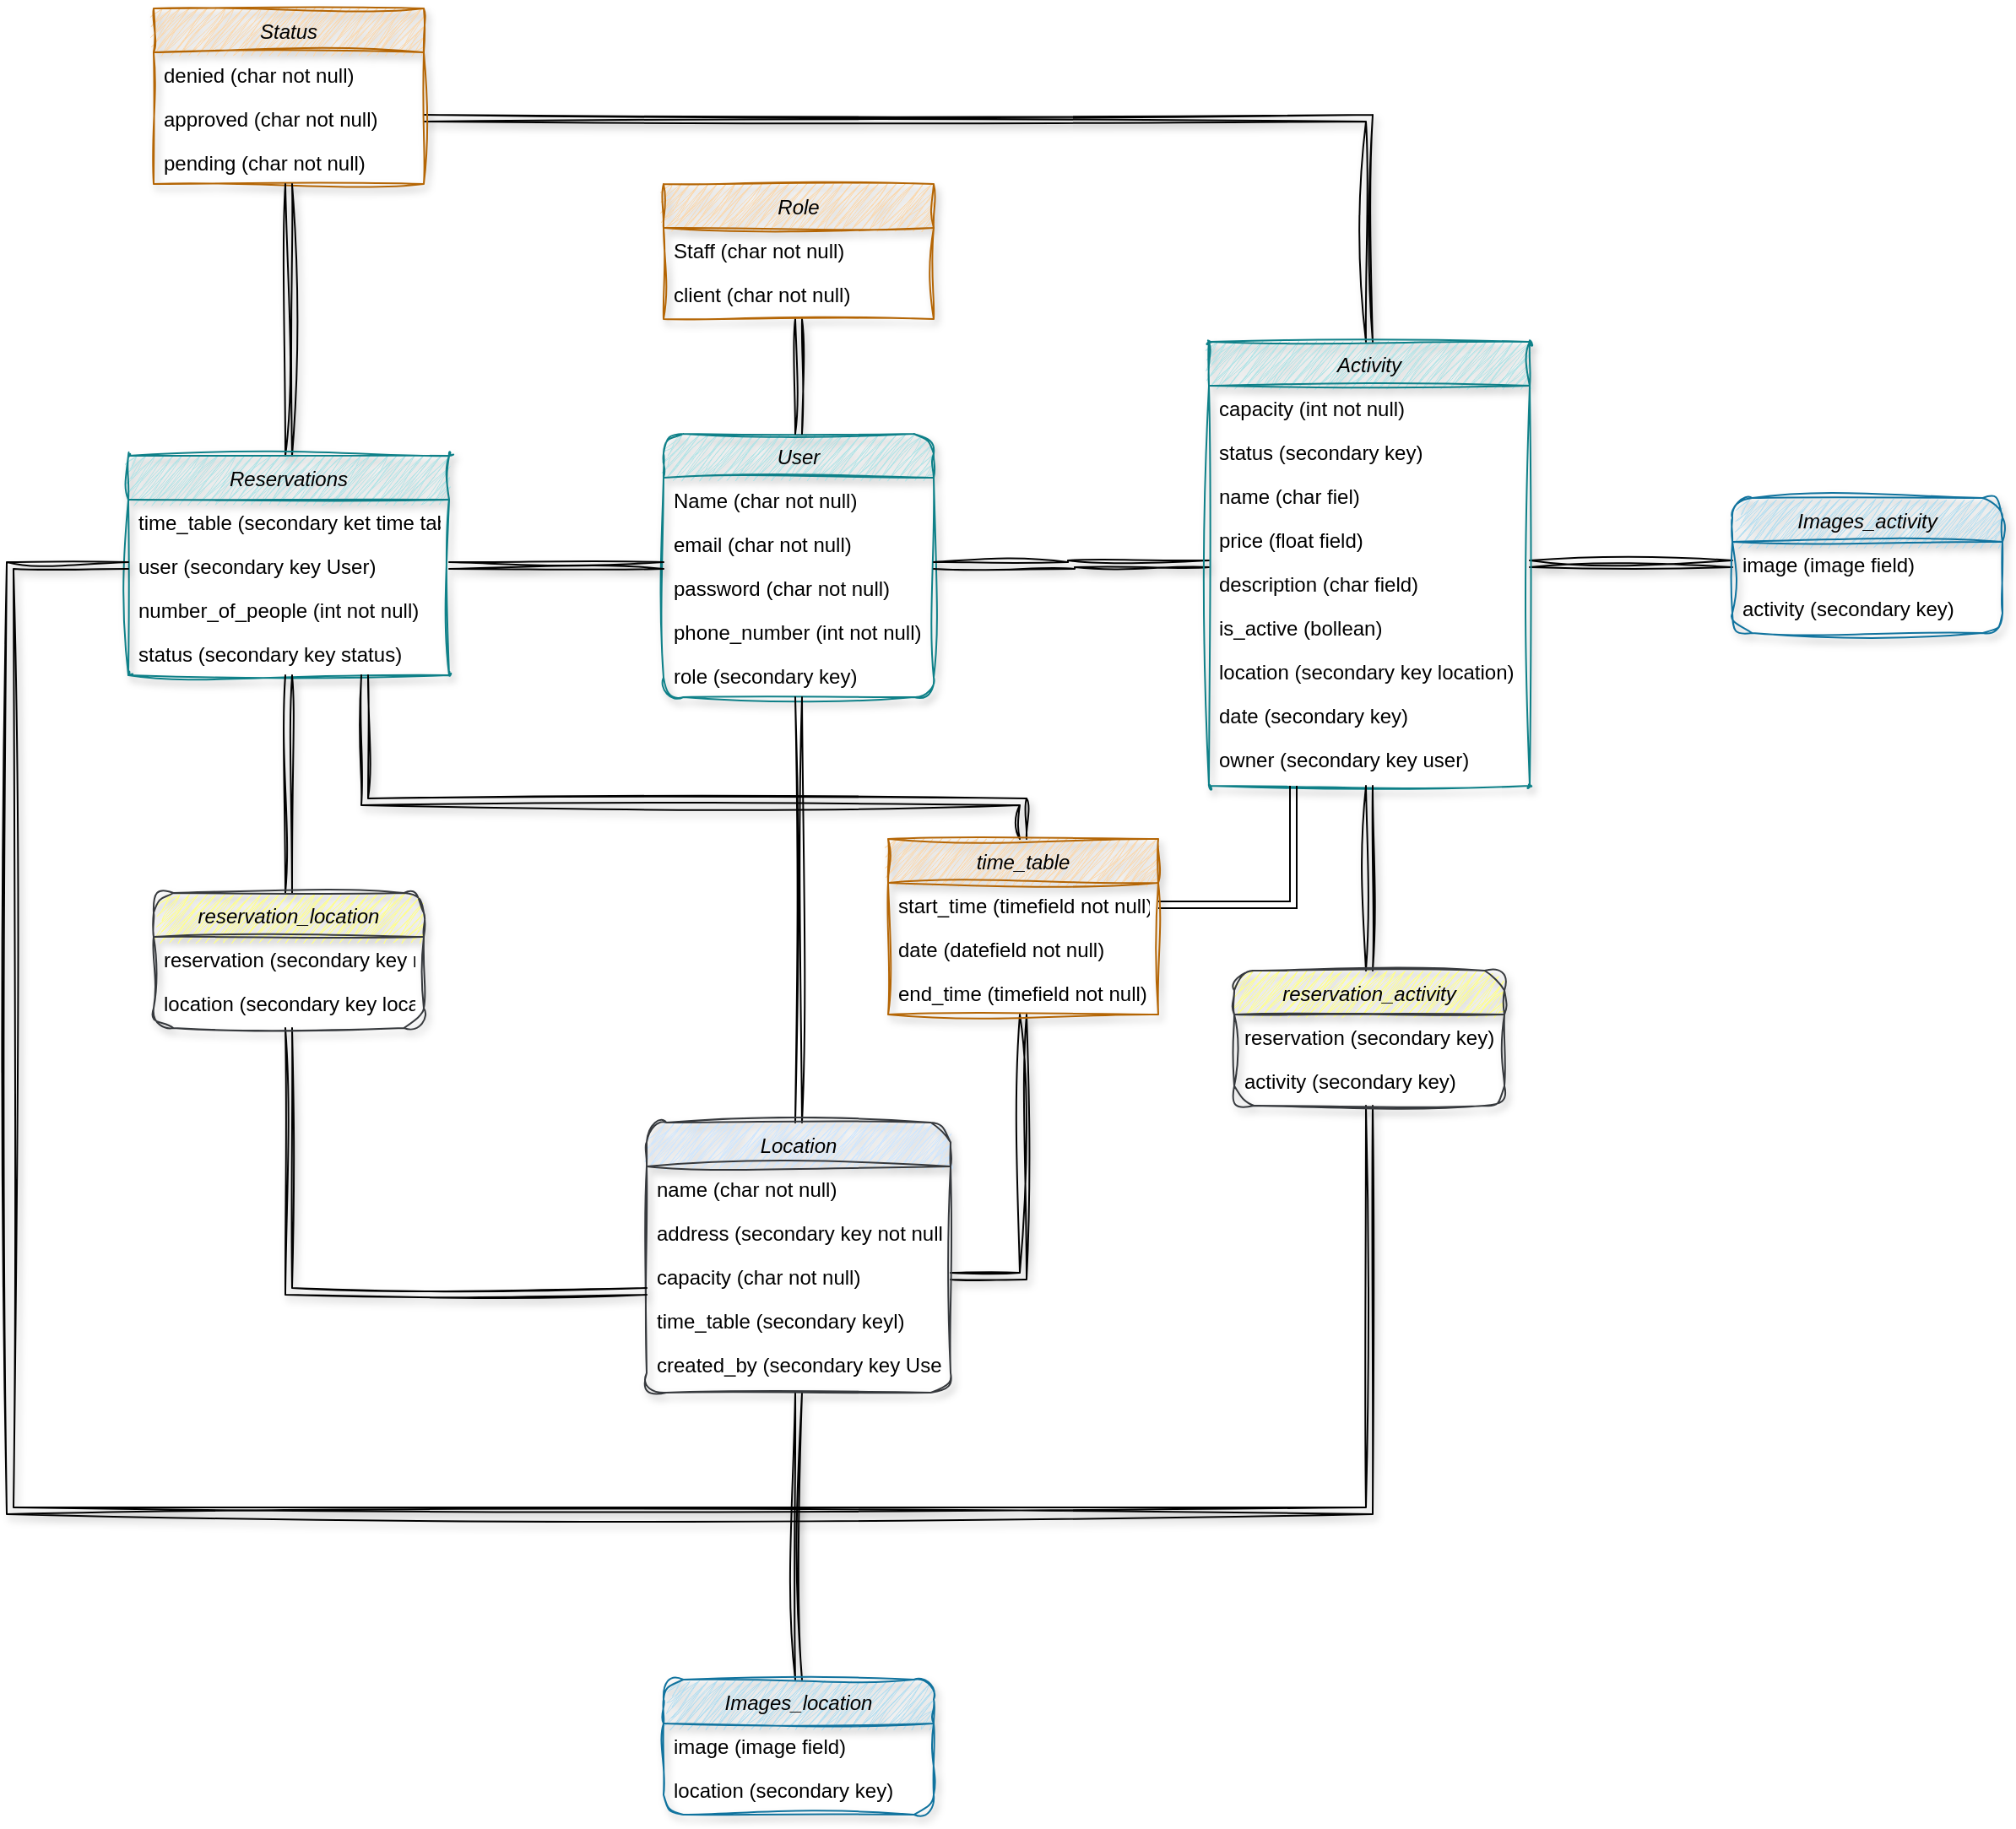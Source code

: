 <mxfile version="28.1.2">
  <diagram id="C5RBs43oDa-KdzZeNtuy" name="Page-1">
    <mxGraphModel dx="3000" dy="2698" grid="0" gridSize="10" guides="1" tooltips="1" connect="1" arrows="1" fold="1" page="0" pageScale="1" pageWidth="827" pageHeight="1169" math="0" shadow="0">
      <root>
        <mxCell id="WIyWlLk6GJQsqaUBKTNV-0" />
        <mxCell id="WIyWlLk6GJQsqaUBKTNV-1" parent="WIyWlLk6GJQsqaUBKTNV-0" />
        <mxCell id="UqeaQWdsZRu4WyFuc7RS-65" value="User" style="swimlane;fontStyle=2;align=center;verticalAlign=top;childLayout=stackLayout;horizontal=1;startSize=26;horizontalStack=0;resizeParent=1;resizeLast=0;collapsible=1;marginBottom=0;rounded=1;shadow=1;strokeWidth=1;fillColor=#b0e3e6;strokeColor=#0e8088;gradientColor=none;fillStyle=zigzag;sketch=1;curveFitting=1;jiggle=2;glass=0;" vertex="1" parent="WIyWlLk6GJQsqaUBKTNV-1">
          <mxGeometry x="1133" y="-190" width="160" height="156" as="geometry">
            <mxRectangle x="230" y="140" width="160" height="26" as="alternateBounds" />
          </mxGeometry>
        </mxCell>
        <mxCell id="UqeaQWdsZRu4WyFuc7RS-66" value="Name (char not null)" style="text;align=left;verticalAlign=top;spacingLeft=4;spacingRight=4;overflow=hidden;rotatable=0;points=[[0,0.5],[1,0.5]];portConstraint=eastwest;" vertex="1" parent="UqeaQWdsZRu4WyFuc7RS-65">
          <mxGeometry y="26" width="160" height="26" as="geometry" />
        </mxCell>
        <mxCell id="UqeaQWdsZRu4WyFuc7RS-67" value="email (char not null)" style="text;align=left;verticalAlign=top;spacingLeft=4;spacingRight=4;overflow=hidden;rotatable=0;points=[[0,0.5],[1,0.5]];portConstraint=eastwest;rounded=0;shadow=0;html=0;" vertex="1" parent="UqeaQWdsZRu4WyFuc7RS-65">
          <mxGeometry y="52" width="160" height="26" as="geometry" />
        </mxCell>
        <mxCell id="UqeaQWdsZRu4WyFuc7RS-68" value="password (char not null)" style="text;align=left;verticalAlign=top;spacingLeft=4;spacingRight=4;overflow=hidden;rotatable=0;points=[[0,0.5],[1,0.5]];portConstraint=eastwest;rounded=0;shadow=0;html=0;" vertex="1" parent="UqeaQWdsZRu4WyFuc7RS-65">
          <mxGeometry y="78" width="160" height="26" as="geometry" />
        </mxCell>
        <mxCell id="UqeaQWdsZRu4WyFuc7RS-69" value="phone_number (int not null)" style="text;align=left;verticalAlign=top;spacingLeft=4;spacingRight=4;overflow=hidden;rotatable=0;points=[[0,0.5],[1,0.5]];portConstraint=eastwest;" vertex="1" parent="UqeaQWdsZRu4WyFuc7RS-65">
          <mxGeometry y="104" width="160" height="26" as="geometry" />
        </mxCell>
        <mxCell id="UqeaQWdsZRu4WyFuc7RS-70" value="role (secondary key)" style="text;align=left;verticalAlign=top;spacingLeft=4;spacingRight=4;overflow=hidden;rotatable=0;points=[[0,0.5],[1,0.5]];portConstraint=eastwest;" vertex="1" parent="UqeaQWdsZRu4WyFuc7RS-65">
          <mxGeometry y="130" width="160" height="26" as="geometry" />
        </mxCell>
        <mxCell id="UqeaQWdsZRu4WyFuc7RS-71" style="edgeStyle=orthogonalEdgeStyle;rounded=0;orthogonalLoop=1;jettySize=auto;html=1;sketch=1;curveFitting=1;jiggle=2;shadow=1;shape=link;" edge="1" parent="WIyWlLk6GJQsqaUBKTNV-1" source="UqeaQWdsZRu4WyFuc7RS-72" target="UqeaQWdsZRu4WyFuc7RS-65">
          <mxGeometry relative="1" as="geometry" />
        </mxCell>
        <mxCell id="UqeaQWdsZRu4WyFuc7RS-72" value="Role" style="swimlane;fontStyle=2;align=center;verticalAlign=top;childLayout=stackLayout;horizontal=1;startSize=26;horizontalStack=0;resizeParent=1;resizeLast=0;collapsible=1;marginBottom=0;rounded=0;shadow=1;strokeWidth=1;fillColor=#fad7ac;strokeColor=#b46504;fillStyle=zigzag;sketch=1;curveFitting=1;jiggle=2;" vertex="1" parent="WIyWlLk6GJQsqaUBKTNV-1">
          <mxGeometry x="1133" y="-338" width="160" height="80" as="geometry">
            <mxRectangle x="230" y="140" width="160" height="26" as="alternateBounds" />
          </mxGeometry>
        </mxCell>
        <mxCell id="UqeaQWdsZRu4WyFuc7RS-73" value="Staff (char not null)" style="text;align=left;verticalAlign=top;spacingLeft=4;spacingRight=4;overflow=hidden;rotatable=0;points=[[0,0.5],[1,0.5]];portConstraint=eastwest;" vertex="1" parent="UqeaQWdsZRu4WyFuc7RS-72">
          <mxGeometry y="26" width="160" height="26" as="geometry" />
        </mxCell>
        <mxCell id="UqeaQWdsZRu4WyFuc7RS-74" value="client (char not null)" style="text;align=left;verticalAlign=top;spacingLeft=4;spacingRight=4;overflow=hidden;rotatable=0;points=[[0,0.5],[1,0.5]];portConstraint=eastwest;rounded=0;shadow=0;html=0;" vertex="1" parent="UqeaQWdsZRu4WyFuc7RS-72">
          <mxGeometry y="52" width="160" height="26" as="geometry" />
        </mxCell>
        <mxCell id="UqeaQWdsZRu4WyFuc7RS-75" style="edgeStyle=orthogonalEdgeStyle;rounded=0;orthogonalLoop=1;jettySize=auto;html=1;sketch=1;curveFitting=1;jiggle=2;shape=link;shadow=1;" edge="1" parent="WIyWlLk6GJQsqaUBKTNV-1" source="UqeaQWdsZRu4WyFuc7RS-78" target="UqeaQWdsZRu4WyFuc7RS-84">
          <mxGeometry relative="1" as="geometry" />
        </mxCell>
        <mxCell id="UqeaQWdsZRu4WyFuc7RS-76" style="edgeStyle=orthogonalEdgeStyle;rounded=1;orthogonalLoop=1;jettySize=auto;html=1;shape=link;sketch=1;curveFitting=1;jiggle=2;" edge="1" parent="WIyWlLk6GJQsqaUBKTNV-1" source="UqeaQWdsZRu4WyFuc7RS-78" target="UqeaQWdsZRu4WyFuc7RS-65">
          <mxGeometry relative="1" as="geometry" />
        </mxCell>
        <mxCell id="UqeaQWdsZRu4WyFuc7RS-77" style="edgeStyle=orthogonalEdgeStyle;rounded=0;orthogonalLoop=1;jettySize=auto;html=1;flowAnimation=0;sketch=1;curveFitting=1;jiggle=2;shadow=1;shape=link;" edge="1" parent="WIyWlLk6GJQsqaUBKTNV-1" source="UqeaQWdsZRu4WyFuc7RS-78" target="UqeaQWdsZRu4WyFuc7RS-126">
          <mxGeometry relative="1" as="geometry">
            <Array as="points">
              <mxPoint x="1346" y="309" />
            </Array>
          </mxGeometry>
        </mxCell>
        <mxCell id="UqeaQWdsZRu4WyFuc7RS-78" value="Location" style="swimlane;fontStyle=2;align=center;verticalAlign=top;childLayout=stackLayout;horizontal=1;startSize=26;horizontalStack=0;resizeParent=1;resizeLast=0;collapsible=1;marginBottom=0;rounded=1;shadow=1;strokeWidth=1;fillColor=#cce5ff;strokeColor=#36393d;fillStyle=zigzag;sketch=1;curveFitting=1;jiggle=2;" vertex="1" parent="WIyWlLk6GJQsqaUBKTNV-1">
          <mxGeometry x="1123" y="218" width="180" height="160" as="geometry">
            <mxRectangle x="70" y="-280" width="160" height="26" as="alternateBounds" />
          </mxGeometry>
        </mxCell>
        <mxCell id="UqeaQWdsZRu4WyFuc7RS-79" value="name (char not null)" style="text;align=left;verticalAlign=top;spacingLeft=4;spacingRight=4;overflow=hidden;rotatable=0;points=[[0,0.5],[1,0.5]];portConstraint=eastwest;" vertex="1" parent="UqeaQWdsZRu4WyFuc7RS-78">
          <mxGeometry y="26" width="180" height="26" as="geometry" />
        </mxCell>
        <mxCell id="UqeaQWdsZRu4WyFuc7RS-80" value="address (secondary key not null)" style="text;align=left;verticalAlign=top;spacingLeft=4;spacingRight=4;overflow=hidden;rotatable=0;points=[[0,0.5],[1,0.5]];portConstraint=eastwest;rounded=0;shadow=0;html=0;" vertex="1" parent="UqeaQWdsZRu4WyFuc7RS-78">
          <mxGeometry y="52" width="180" height="26" as="geometry" />
        </mxCell>
        <mxCell id="UqeaQWdsZRu4WyFuc7RS-81" value="capacity (char not null)" style="text;align=left;verticalAlign=top;spacingLeft=4;spacingRight=4;overflow=hidden;rotatable=0;points=[[0,0.5],[1,0.5]];portConstraint=eastwest;rounded=0;shadow=0;html=0;" vertex="1" parent="UqeaQWdsZRu4WyFuc7RS-78">
          <mxGeometry y="78" width="180" height="26" as="geometry" />
        </mxCell>
        <mxCell id="UqeaQWdsZRu4WyFuc7RS-82" value="time_table (secondary keyl)" style="text;align=left;verticalAlign=top;spacingLeft=4;spacingRight=4;overflow=hidden;rotatable=0;points=[[0,0.5],[1,0.5]];portConstraint=eastwest;rounded=0;shadow=0;html=0;" vertex="1" parent="UqeaQWdsZRu4WyFuc7RS-78">
          <mxGeometry y="104" width="180" height="26" as="geometry" />
        </mxCell>
        <mxCell id="UqeaQWdsZRu4WyFuc7RS-83" value="created_by (secondary key User)" style="text;align=left;verticalAlign=top;spacingLeft=4;spacingRight=4;overflow=hidden;rotatable=0;points=[[0,0.5],[1,0.5]];portConstraint=eastwest;rounded=0;shadow=0;html=0;" vertex="1" parent="UqeaQWdsZRu4WyFuc7RS-78">
          <mxGeometry y="130" width="180" height="26" as="geometry" />
        </mxCell>
        <mxCell id="UqeaQWdsZRu4WyFuc7RS-84" value="Images_location" style="swimlane;fontStyle=2;align=center;verticalAlign=top;childLayout=stackLayout;horizontal=1;startSize=26;horizontalStack=0;resizeParent=1;resizeLast=0;collapsible=1;marginBottom=0;rounded=1;shadow=1;strokeWidth=1;fillColor=#b1ddf0;strokeColor=#10739e;fillStyle=zigzag;sketch=1;curveFitting=1;jiggle=2;" vertex="1" parent="WIyWlLk6GJQsqaUBKTNV-1">
          <mxGeometry x="1133" y="548" width="160" height="80" as="geometry">
            <mxRectangle x="230" y="140" width="160" height="26" as="alternateBounds" />
          </mxGeometry>
        </mxCell>
        <mxCell id="UqeaQWdsZRu4WyFuc7RS-85" value="image (image field)" style="text;align=left;verticalAlign=top;spacingLeft=4;spacingRight=4;overflow=hidden;rotatable=0;points=[[0,0.5],[1,0.5]];portConstraint=eastwest;rounded=1;sketch=1;curveFitting=1;jiggle=2;shadow=1;" vertex="1" parent="UqeaQWdsZRu4WyFuc7RS-84">
          <mxGeometry y="26" width="160" height="26" as="geometry" />
        </mxCell>
        <mxCell id="UqeaQWdsZRu4WyFuc7RS-86" value="location (secondary key)" style="text;align=left;verticalAlign=top;spacingLeft=4;spacingRight=4;overflow=hidden;rotatable=0;points=[[0,0.5],[1,0.5]];portConstraint=eastwest;rounded=0;shadow=0;html=0;" vertex="1" parent="UqeaQWdsZRu4WyFuc7RS-84">
          <mxGeometry y="52" width="160" height="26" as="geometry" />
        </mxCell>
        <mxCell id="UqeaQWdsZRu4WyFuc7RS-87" style="edgeStyle=orthogonalEdgeStyle;rounded=0;orthogonalLoop=1;jettySize=auto;html=1;entryX=1;entryY=0.5;entryDx=0;entryDy=0;shadow=1;flowAnimation=0;sketch=1;curveFitting=1;jiggle=2;shape=link;" edge="1" parent="WIyWlLk6GJQsqaUBKTNV-1" source="UqeaQWdsZRu4WyFuc7RS-90" target="UqeaQWdsZRu4WyFuc7RS-102">
          <mxGeometry relative="1" as="geometry" />
        </mxCell>
        <mxCell id="UqeaQWdsZRu4WyFuc7RS-88" style="edgeStyle=orthogonalEdgeStyle;rounded=0;orthogonalLoop=1;jettySize=auto;html=1;shape=link;shadow=1;sketch=1;curveFitting=1;jiggle=2;" edge="1" parent="WIyWlLk6GJQsqaUBKTNV-1" source="UqeaQWdsZRu4WyFuc7RS-90" target="UqeaQWdsZRu4WyFuc7RS-65">
          <mxGeometry relative="1" as="geometry" />
        </mxCell>
        <mxCell id="UqeaQWdsZRu4WyFuc7RS-89" style="edgeStyle=orthogonalEdgeStyle;rounded=0;orthogonalLoop=1;jettySize=auto;html=1;sketch=1;curveFitting=1;jiggle=2;shadow=1;shape=link;" edge="1" parent="WIyWlLk6GJQsqaUBKTNV-1" source="UqeaQWdsZRu4WyFuc7RS-90" target="UqeaQWdsZRu4WyFuc7RS-105">
          <mxGeometry relative="1" as="geometry" />
        </mxCell>
        <mxCell id="UqeaQWdsZRu4WyFuc7RS-90" value="Activity" style="swimlane;fontStyle=2;align=center;verticalAlign=top;childLayout=stackLayout;horizontal=1;startSize=26;horizontalStack=0;resizeParent=1;resizeLast=0;collapsible=1;marginBottom=0;rounded=1;shadow=1;strokeWidth=1;fillColor=#b0e3e6;strokeColor=#0e8088;gradientColor=none;fillStyle=zigzag;glass=0;arcSize=0;swimlaneLine=1;sketch=1;curveFitting=1;jiggle=2;" vertex="1" parent="WIyWlLk6GJQsqaUBKTNV-1">
          <mxGeometry x="1456" y="-244.5" width="190" height="263" as="geometry">
            <mxRectangle x="230" y="140" width="160" height="26" as="alternateBounds" />
          </mxGeometry>
        </mxCell>
        <mxCell id="UqeaQWdsZRu4WyFuc7RS-91" value="capacity (int not null)" style="text;align=left;verticalAlign=top;spacingLeft=4;spacingRight=4;overflow=hidden;rotatable=0;points=[[0,0.5],[1,0.5]];portConstraint=eastwest;" vertex="1" parent="UqeaQWdsZRu4WyFuc7RS-90">
          <mxGeometry y="26" width="190" height="26" as="geometry" />
        </mxCell>
        <mxCell id="UqeaQWdsZRu4WyFuc7RS-92" value="status (secondary key)" style="text;align=left;verticalAlign=top;spacingLeft=4;spacingRight=4;overflow=hidden;rotatable=0;points=[[0,0.5],[1,0.5]];portConstraint=eastwest;" vertex="1" parent="UqeaQWdsZRu4WyFuc7RS-90">
          <mxGeometry y="52" width="190" height="26" as="geometry" />
        </mxCell>
        <mxCell id="UqeaQWdsZRu4WyFuc7RS-93" value="name (char fiel)" style="text;align=left;verticalAlign=top;spacingLeft=4;spacingRight=4;overflow=hidden;rotatable=0;points=[[0,0.5],[1,0.5]];portConstraint=eastwest;" vertex="1" parent="UqeaQWdsZRu4WyFuc7RS-90">
          <mxGeometry y="78" width="190" height="26" as="geometry" />
        </mxCell>
        <mxCell id="UqeaQWdsZRu4WyFuc7RS-94" value="price (float field)" style="text;align=left;verticalAlign=top;spacingLeft=4;spacingRight=4;overflow=hidden;rotatable=0;points=[[0,0.5],[1,0.5]];portConstraint=eastwest;" vertex="1" parent="UqeaQWdsZRu4WyFuc7RS-90">
          <mxGeometry y="104" width="190" height="26" as="geometry" />
        </mxCell>
        <mxCell id="UqeaQWdsZRu4WyFuc7RS-95" value="description (char field)" style="text;align=left;verticalAlign=top;spacingLeft=4;spacingRight=4;overflow=hidden;rotatable=0;points=[[0,0.5],[1,0.5]];portConstraint=eastwest;" vertex="1" parent="UqeaQWdsZRu4WyFuc7RS-90">
          <mxGeometry y="130" width="190" height="26" as="geometry" />
        </mxCell>
        <mxCell id="UqeaQWdsZRu4WyFuc7RS-96" value="is_active (bollean)" style="text;align=left;verticalAlign=top;spacingLeft=4;spacingRight=4;overflow=hidden;rotatable=0;points=[[0,0.5],[1,0.5]];portConstraint=eastwest;" vertex="1" parent="UqeaQWdsZRu4WyFuc7RS-90">
          <mxGeometry y="156" width="190" height="26" as="geometry" />
        </mxCell>
        <mxCell id="UqeaQWdsZRu4WyFuc7RS-97" value="location (secondary key location)" style="text;align=left;verticalAlign=top;spacingLeft=4;spacingRight=4;overflow=hidden;rotatable=0;points=[[0,0.5],[1,0.5]];portConstraint=eastwest;" vertex="1" parent="UqeaQWdsZRu4WyFuc7RS-90">
          <mxGeometry y="182" width="190" height="26" as="geometry" />
        </mxCell>
        <mxCell id="UqeaQWdsZRu4WyFuc7RS-98" value="date (secondary key)" style="text;align=left;verticalAlign=top;spacingLeft=4;spacingRight=4;overflow=hidden;rotatable=0;points=[[0,0.5],[1,0.5]];portConstraint=eastwest;" vertex="1" parent="UqeaQWdsZRu4WyFuc7RS-90">
          <mxGeometry y="208" width="190" height="26" as="geometry" />
        </mxCell>
        <mxCell id="UqeaQWdsZRu4WyFuc7RS-99" value="owner (secondary key user)" style="text;align=left;verticalAlign=top;spacingLeft=4;spacingRight=4;overflow=hidden;rotatable=0;points=[[0,0.5],[1,0.5]];portConstraint=eastwest;" vertex="1" parent="UqeaQWdsZRu4WyFuc7RS-90">
          <mxGeometry y="234" width="190" height="26" as="geometry" />
        </mxCell>
        <mxCell id="UqeaQWdsZRu4WyFuc7RS-100" value="Status" style="swimlane;fontStyle=2;align=center;verticalAlign=top;childLayout=stackLayout;horizontal=1;startSize=26;horizontalStack=0;resizeParent=1;resizeLast=0;collapsible=1;marginBottom=0;rounded=0;shadow=1;strokeWidth=1;fillColor=#fad7ac;strokeColor=#b46504;fillStyle=zigzag;sketch=1;curveFitting=1;jiggle=2;" vertex="1" parent="WIyWlLk6GJQsqaUBKTNV-1">
          <mxGeometry x="831" y="-442" width="160" height="104" as="geometry">
            <mxRectangle x="230" y="140" width="160" height="26" as="alternateBounds" />
          </mxGeometry>
        </mxCell>
        <mxCell id="UqeaQWdsZRu4WyFuc7RS-101" value="denied (char not null)" style="text;align=left;verticalAlign=top;spacingLeft=4;spacingRight=4;overflow=hidden;rotatable=0;points=[[0,0.5],[1,0.5]];portConstraint=eastwest;rounded=0;shadow=0;html=0;" vertex="1" parent="UqeaQWdsZRu4WyFuc7RS-100">
          <mxGeometry y="26" width="160" height="26" as="geometry" />
        </mxCell>
        <mxCell id="UqeaQWdsZRu4WyFuc7RS-102" value="approved (char not null)" style="text;align=left;verticalAlign=top;spacingLeft=4;spacingRight=4;overflow=hidden;rotatable=0;points=[[0,0.5],[1,0.5]];portConstraint=eastwest;" vertex="1" parent="UqeaQWdsZRu4WyFuc7RS-100">
          <mxGeometry y="52" width="160" height="26" as="geometry" />
        </mxCell>
        <mxCell id="UqeaQWdsZRu4WyFuc7RS-103" value="pending (char not null)" style="text;align=left;verticalAlign=top;spacingLeft=4;spacingRight=4;overflow=hidden;rotatable=0;points=[[0,0.5],[1,0.5]];portConstraint=eastwest;rounded=0;shadow=0;html=0;" vertex="1" parent="UqeaQWdsZRu4WyFuc7RS-100">
          <mxGeometry y="78" width="160" height="26" as="geometry" />
        </mxCell>
        <mxCell id="UqeaQWdsZRu4WyFuc7RS-104" value="Images_activity" style="swimlane;fontStyle=2;align=center;verticalAlign=top;childLayout=stackLayout;horizontal=1;startSize=26;horizontalStack=0;resizeParent=1;resizeLast=0;collapsible=1;marginBottom=0;rounded=1;shadow=1;strokeWidth=1;fillColor=#b1ddf0;strokeColor=#10739e;fillStyle=zigzag;sketch=1;curveFitting=1;jiggle=2;" vertex="1" parent="WIyWlLk6GJQsqaUBKTNV-1">
          <mxGeometry x="1766" y="-152" width="160" height="80" as="geometry">
            <mxRectangle x="230" y="140" width="160" height="26" as="alternateBounds" />
          </mxGeometry>
        </mxCell>
        <mxCell id="UqeaQWdsZRu4WyFuc7RS-105" value="image (image field)" style="text;align=left;verticalAlign=top;spacingLeft=4;spacingRight=4;overflow=hidden;rotatable=0;points=[[0,0.5],[1,0.5]];portConstraint=eastwest;rounded=1;sketch=1;curveFitting=1;jiggle=2;shadow=1;" vertex="1" parent="UqeaQWdsZRu4WyFuc7RS-104">
          <mxGeometry y="26" width="160" height="26" as="geometry" />
        </mxCell>
        <mxCell id="UqeaQWdsZRu4WyFuc7RS-106" value="activity (secondary key)" style="text;align=left;verticalAlign=top;spacingLeft=4;spacingRight=4;overflow=hidden;rotatable=0;points=[[0,0.5],[1,0.5]];portConstraint=eastwest;rounded=0;shadow=0;html=0;" vertex="1" parent="UqeaQWdsZRu4WyFuc7RS-104">
          <mxGeometry y="52" width="160" height="26" as="geometry" />
        </mxCell>
        <mxCell id="UqeaQWdsZRu4WyFuc7RS-107" style="edgeStyle=orthogonalEdgeStyle;rounded=0;orthogonalLoop=1;jettySize=auto;html=1;shape=link;shadow=1;sketch=1;curveFitting=1;jiggle=2;" edge="1" parent="WIyWlLk6GJQsqaUBKTNV-1" source="UqeaQWdsZRu4WyFuc7RS-109" target="UqeaQWdsZRu4WyFuc7RS-100">
          <mxGeometry relative="1" as="geometry" />
        </mxCell>
        <mxCell id="UqeaQWdsZRu4WyFuc7RS-108" style="edgeStyle=orthogonalEdgeStyle;rounded=0;orthogonalLoop=1;jettySize=auto;html=1;shape=link;shadow=1;sketch=1;curveFitting=1;jiggle=2;" edge="1" parent="WIyWlLk6GJQsqaUBKTNV-1" source="UqeaQWdsZRu4WyFuc7RS-109" target="UqeaQWdsZRu4WyFuc7RS-65">
          <mxGeometry relative="1" as="geometry" />
        </mxCell>
        <mxCell id="UqeaQWdsZRu4WyFuc7RS-109" value="Reservations" style="swimlane;fontStyle=2;align=center;verticalAlign=top;childLayout=stackLayout;horizontal=1;startSize=26;horizontalStack=0;resizeParent=1;resizeLast=0;collapsible=1;marginBottom=0;rounded=1;shadow=1;strokeWidth=1;fillColor=#b0e3e6;strokeColor=#0e8088;gradientColor=none;fillStyle=zigzag;sketch=1;curveFitting=1;jiggle=2;glass=0;arcSize=0;" vertex="1" parent="WIyWlLk6GJQsqaUBKTNV-1">
          <mxGeometry x="816" y="-177" width="190" height="130" as="geometry">
            <mxRectangle x="230" y="140" width="160" height="26" as="alternateBounds" />
          </mxGeometry>
        </mxCell>
        <mxCell id="UqeaQWdsZRu4WyFuc7RS-110" value="time_table (secondary ket time table)" style="text;align=left;verticalAlign=top;spacingLeft=4;spacingRight=4;overflow=hidden;rotatable=0;points=[[0,0.5],[1,0.5]];portConstraint=eastwest;rounded=0;shadow=0;html=0;" vertex="1" parent="UqeaQWdsZRu4WyFuc7RS-109">
          <mxGeometry y="26" width="190" height="26" as="geometry" />
        </mxCell>
        <mxCell id="UqeaQWdsZRu4WyFuc7RS-111" value="user (secondary key User)" style="text;align=left;verticalAlign=top;spacingLeft=4;spacingRight=4;overflow=hidden;rotatable=0;points=[[0,0.5],[1,0.5]];portConstraint=eastwest;rounded=0;shadow=0;html=0;" vertex="1" parent="UqeaQWdsZRu4WyFuc7RS-109">
          <mxGeometry y="52" width="190" height="26" as="geometry" />
        </mxCell>
        <mxCell id="UqeaQWdsZRu4WyFuc7RS-112" value="number_of_people (int not null)" style="text;align=left;verticalAlign=top;spacingLeft=4;spacingRight=4;overflow=hidden;rotatable=0;points=[[0,0.5],[1,0.5]];portConstraint=eastwest;" vertex="1" parent="UqeaQWdsZRu4WyFuc7RS-109">
          <mxGeometry y="78" width="190" height="26" as="geometry" />
        </mxCell>
        <mxCell id="UqeaQWdsZRu4WyFuc7RS-113" value="status (secondary key status)" style="text;align=left;verticalAlign=top;spacingLeft=4;spacingRight=4;overflow=hidden;rotatable=0;points=[[0,0.5],[1,0.5]];portConstraint=eastwest;" vertex="1" parent="UqeaQWdsZRu4WyFuc7RS-109">
          <mxGeometry y="104" width="190" height="26" as="geometry" />
        </mxCell>
        <mxCell id="UqeaQWdsZRu4WyFuc7RS-114" style="edgeStyle=orthogonalEdgeStyle;rounded=0;orthogonalLoop=1;jettySize=auto;html=1;sketch=1;curveFitting=1;jiggle=2;shadow=1;shape=link;" edge="1" parent="WIyWlLk6GJQsqaUBKTNV-1" source="UqeaQWdsZRu4WyFuc7RS-116" target="UqeaQWdsZRu4WyFuc7RS-109">
          <mxGeometry relative="1" as="geometry" />
        </mxCell>
        <mxCell id="UqeaQWdsZRu4WyFuc7RS-115" style="edgeStyle=orthogonalEdgeStyle;rounded=0;orthogonalLoop=1;jettySize=auto;html=1;shape=link;sketch=1;curveFitting=1;jiggle=2;shadow=1;" edge="1" parent="WIyWlLk6GJQsqaUBKTNV-1" source="UqeaQWdsZRu4WyFuc7RS-116" target="UqeaQWdsZRu4WyFuc7RS-78">
          <mxGeometry relative="1" as="geometry">
            <Array as="points">
              <mxPoint x="911" y="318" />
            </Array>
          </mxGeometry>
        </mxCell>
        <mxCell id="UqeaQWdsZRu4WyFuc7RS-116" value="reservation_location" style="swimlane;fontStyle=2;align=center;verticalAlign=top;childLayout=stackLayout;horizontal=1;startSize=26;horizontalStack=0;resizeParent=1;resizeLast=0;collapsible=1;marginBottom=0;rounded=1;shadow=1;strokeWidth=1;fillColor=#ffff88;strokeColor=#36393d;fillStyle=zigzag;sketch=1;curveFitting=1;jiggle=2;" vertex="1" parent="WIyWlLk6GJQsqaUBKTNV-1">
          <mxGeometry x="831" y="82" width="160" height="80" as="geometry">
            <mxRectangle x="230" y="140" width="160" height="26" as="alternateBounds" />
          </mxGeometry>
        </mxCell>
        <mxCell id="UqeaQWdsZRu4WyFuc7RS-117" value="reservation (secondary key reservation)" style="text;align=left;verticalAlign=top;spacingLeft=4;spacingRight=4;overflow=hidden;rotatable=0;points=[[0,0.5],[1,0.5]];portConstraint=eastwest;rounded=1;sketch=1;curveFitting=1;jiggle=2;shadow=1;" vertex="1" parent="UqeaQWdsZRu4WyFuc7RS-116">
          <mxGeometry y="26" width="160" height="26" as="geometry" />
        </mxCell>
        <mxCell id="UqeaQWdsZRu4WyFuc7RS-118" value="location (secondary key location)" style="text;align=left;verticalAlign=top;spacingLeft=4;spacingRight=4;overflow=hidden;rotatable=0;points=[[0,0.5],[1,0.5]];portConstraint=eastwest;rounded=0;shadow=0;html=0;" vertex="1" parent="UqeaQWdsZRu4WyFuc7RS-116">
          <mxGeometry y="52" width="160" height="26" as="geometry" />
        </mxCell>
        <mxCell id="UqeaQWdsZRu4WyFuc7RS-119" style="edgeStyle=orthogonalEdgeStyle;rounded=0;orthogonalLoop=1;jettySize=auto;html=1;shape=link;sketch=1;curveFitting=1;jiggle=2;shadow=1;" edge="1" parent="WIyWlLk6GJQsqaUBKTNV-1" source="UqeaQWdsZRu4WyFuc7RS-121" target="UqeaQWdsZRu4WyFuc7RS-90">
          <mxGeometry relative="1" as="geometry" />
        </mxCell>
        <mxCell id="UqeaQWdsZRu4WyFuc7RS-120" style="edgeStyle=orthogonalEdgeStyle;rounded=0;orthogonalLoop=1;jettySize=auto;html=1;shape=link;shadow=1;sketch=1;curveFitting=1;jiggle=2;" edge="1" parent="WIyWlLk6GJQsqaUBKTNV-1" source="UqeaQWdsZRu4WyFuc7RS-121" target="UqeaQWdsZRu4WyFuc7RS-109">
          <mxGeometry relative="1" as="geometry">
            <mxPoint x="646" y="298" as="targetPoint" />
            <Array as="points">
              <mxPoint x="1551" y="448" />
              <mxPoint x="746" y="448" />
              <mxPoint x="746" y="-112" />
            </Array>
          </mxGeometry>
        </mxCell>
        <mxCell id="UqeaQWdsZRu4WyFuc7RS-121" value="reservation_activity" style="swimlane;fontStyle=2;align=center;verticalAlign=top;childLayout=stackLayout;horizontal=1;startSize=26;horizontalStack=0;resizeParent=1;resizeLast=0;collapsible=1;marginBottom=0;rounded=1;shadow=1;strokeWidth=1;fillColor=#ffff88;strokeColor=#36393d;fillStyle=zigzag;sketch=1;curveFitting=1;jiggle=2;" vertex="1" parent="WIyWlLk6GJQsqaUBKTNV-1">
          <mxGeometry x="1471" y="128" width="160" height="80" as="geometry">
            <mxRectangle x="230" y="140" width="160" height="26" as="alternateBounds" />
          </mxGeometry>
        </mxCell>
        <mxCell id="UqeaQWdsZRu4WyFuc7RS-122" value="reservation (secondary key)" style="text;align=left;verticalAlign=top;spacingLeft=4;spacingRight=4;overflow=hidden;rotatable=0;points=[[0,0.5],[1,0.5]];portConstraint=eastwest;rounded=1;sketch=1;curveFitting=1;jiggle=2;shadow=1;" vertex="1" parent="UqeaQWdsZRu4WyFuc7RS-121">
          <mxGeometry y="26" width="160" height="26" as="geometry" />
        </mxCell>
        <mxCell id="UqeaQWdsZRu4WyFuc7RS-123" value="activity (secondary key)" style="text;align=left;verticalAlign=top;spacingLeft=4;spacingRight=4;overflow=hidden;rotatable=0;points=[[0,0.5],[1,0.5]];portConstraint=eastwest;rounded=0;shadow=0;html=0;" vertex="1" parent="UqeaQWdsZRu4WyFuc7RS-121">
          <mxGeometry y="52" width="160" height="26" as="geometry" />
        </mxCell>
        <mxCell id="UqeaQWdsZRu4WyFuc7RS-124" style="edgeStyle=orthogonalEdgeStyle;rounded=0;orthogonalLoop=1;jettySize=auto;html=1;shape=link;sketch=1;curveFitting=1;jiggle=2;shadow=1;" edge="1" parent="WIyWlLk6GJQsqaUBKTNV-1" source="UqeaQWdsZRu4WyFuc7RS-126" target="UqeaQWdsZRu4WyFuc7RS-109">
          <mxGeometry relative="1" as="geometry">
            <Array as="points">
              <mxPoint x="1346" y="28" />
              <mxPoint x="956" y="28" />
            </Array>
          </mxGeometry>
        </mxCell>
        <mxCell id="UqeaQWdsZRu4WyFuc7RS-125" style="edgeStyle=orthogonalEdgeStyle;rounded=0;orthogonalLoop=1;jettySize=auto;html=1;shape=link;" edge="1" parent="WIyWlLk6GJQsqaUBKTNV-1" source="UqeaQWdsZRu4WyFuc7RS-126" target="UqeaQWdsZRu4WyFuc7RS-90">
          <mxGeometry relative="1" as="geometry">
            <Array as="points">
              <mxPoint x="1506" y="89" />
            </Array>
          </mxGeometry>
        </mxCell>
        <mxCell id="UqeaQWdsZRu4WyFuc7RS-126" value="time_table" style="swimlane;fontStyle=2;align=center;verticalAlign=top;childLayout=stackLayout;horizontal=1;startSize=26;horizontalStack=0;resizeParent=1;resizeLast=0;collapsible=1;marginBottom=0;rounded=0;shadow=1;strokeWidth=1;fillColor=#fad7ac;strokeColor=#b46504;fillStyle=zigzag;sketch=1;curveFitting=1;jiggle=2;" vertex="1" parent="WIyWlLk6GJQsqaUBKTNV-1">
          <mxGeometry x="1266" y="50" width="160" height="104" as="geometry">
            <mxRectangle x="230" y="140" width="160" height="26" as="alternateBounds" />
          </mxGeometry>
        </mxCell>
        <mxCell id="UqeaQWdsZRu4WyFuc7RS-127" value="start_time (timefield not null)" style="text;align=left;verticalAlign=top;spacingLeft=4;spacingRight=4;overflow=hidden;rotatable=0;points=[[0,0.5],[1,0.5]];portConstraint=eastwest;rounded=0;shadow=0;html=0;" vertex="1" parent="UqeaQWdsZRu4WyFuc7RS-126">
          <mxGeometry y="26" width="160" height="26" as="geometry" />
        </mxCell>
        <mxCell id="UqeaQWdsZRu4WyFuc7RS-128" value="date (datefield not null)" style="text;align=left;verticalAlign=top;spacingLeft=4;spacingRight=4;overflow=hidden;rotatable=0;points=[[0,0.5],[1,0.5]];portConstraint=eastwest;rounded=0;shadow=0;html=0;" vertex="1" parent="UqeaQWdsZRu4WyFuc7RS-126">
          <mxGeometry y="52" width="160" height="26" as="geometry" />
        </mxCell>
        <mxCell id="UqeaQWdsZRu4WyFuc7RS-129" value="end_time (timefield not null)" style="text;align=left;verticalAlign=top;spacingLeft=4;spacingRight=4;overflow=hidden;rotatable=0;points=[[0,0.5],[1,0.5]];portConstraint=eastwest;rounded=0;shadow=0;html=0;" vertex="1" parent="UqeaQWdsZRu4WyFuc7RS-126">
          <mxGeometry y="78" width="160" height="26" as="geometry" />
        </mxCell>
      </root>
    </mxGraphModel>
  </diagram>
</mxfile>
